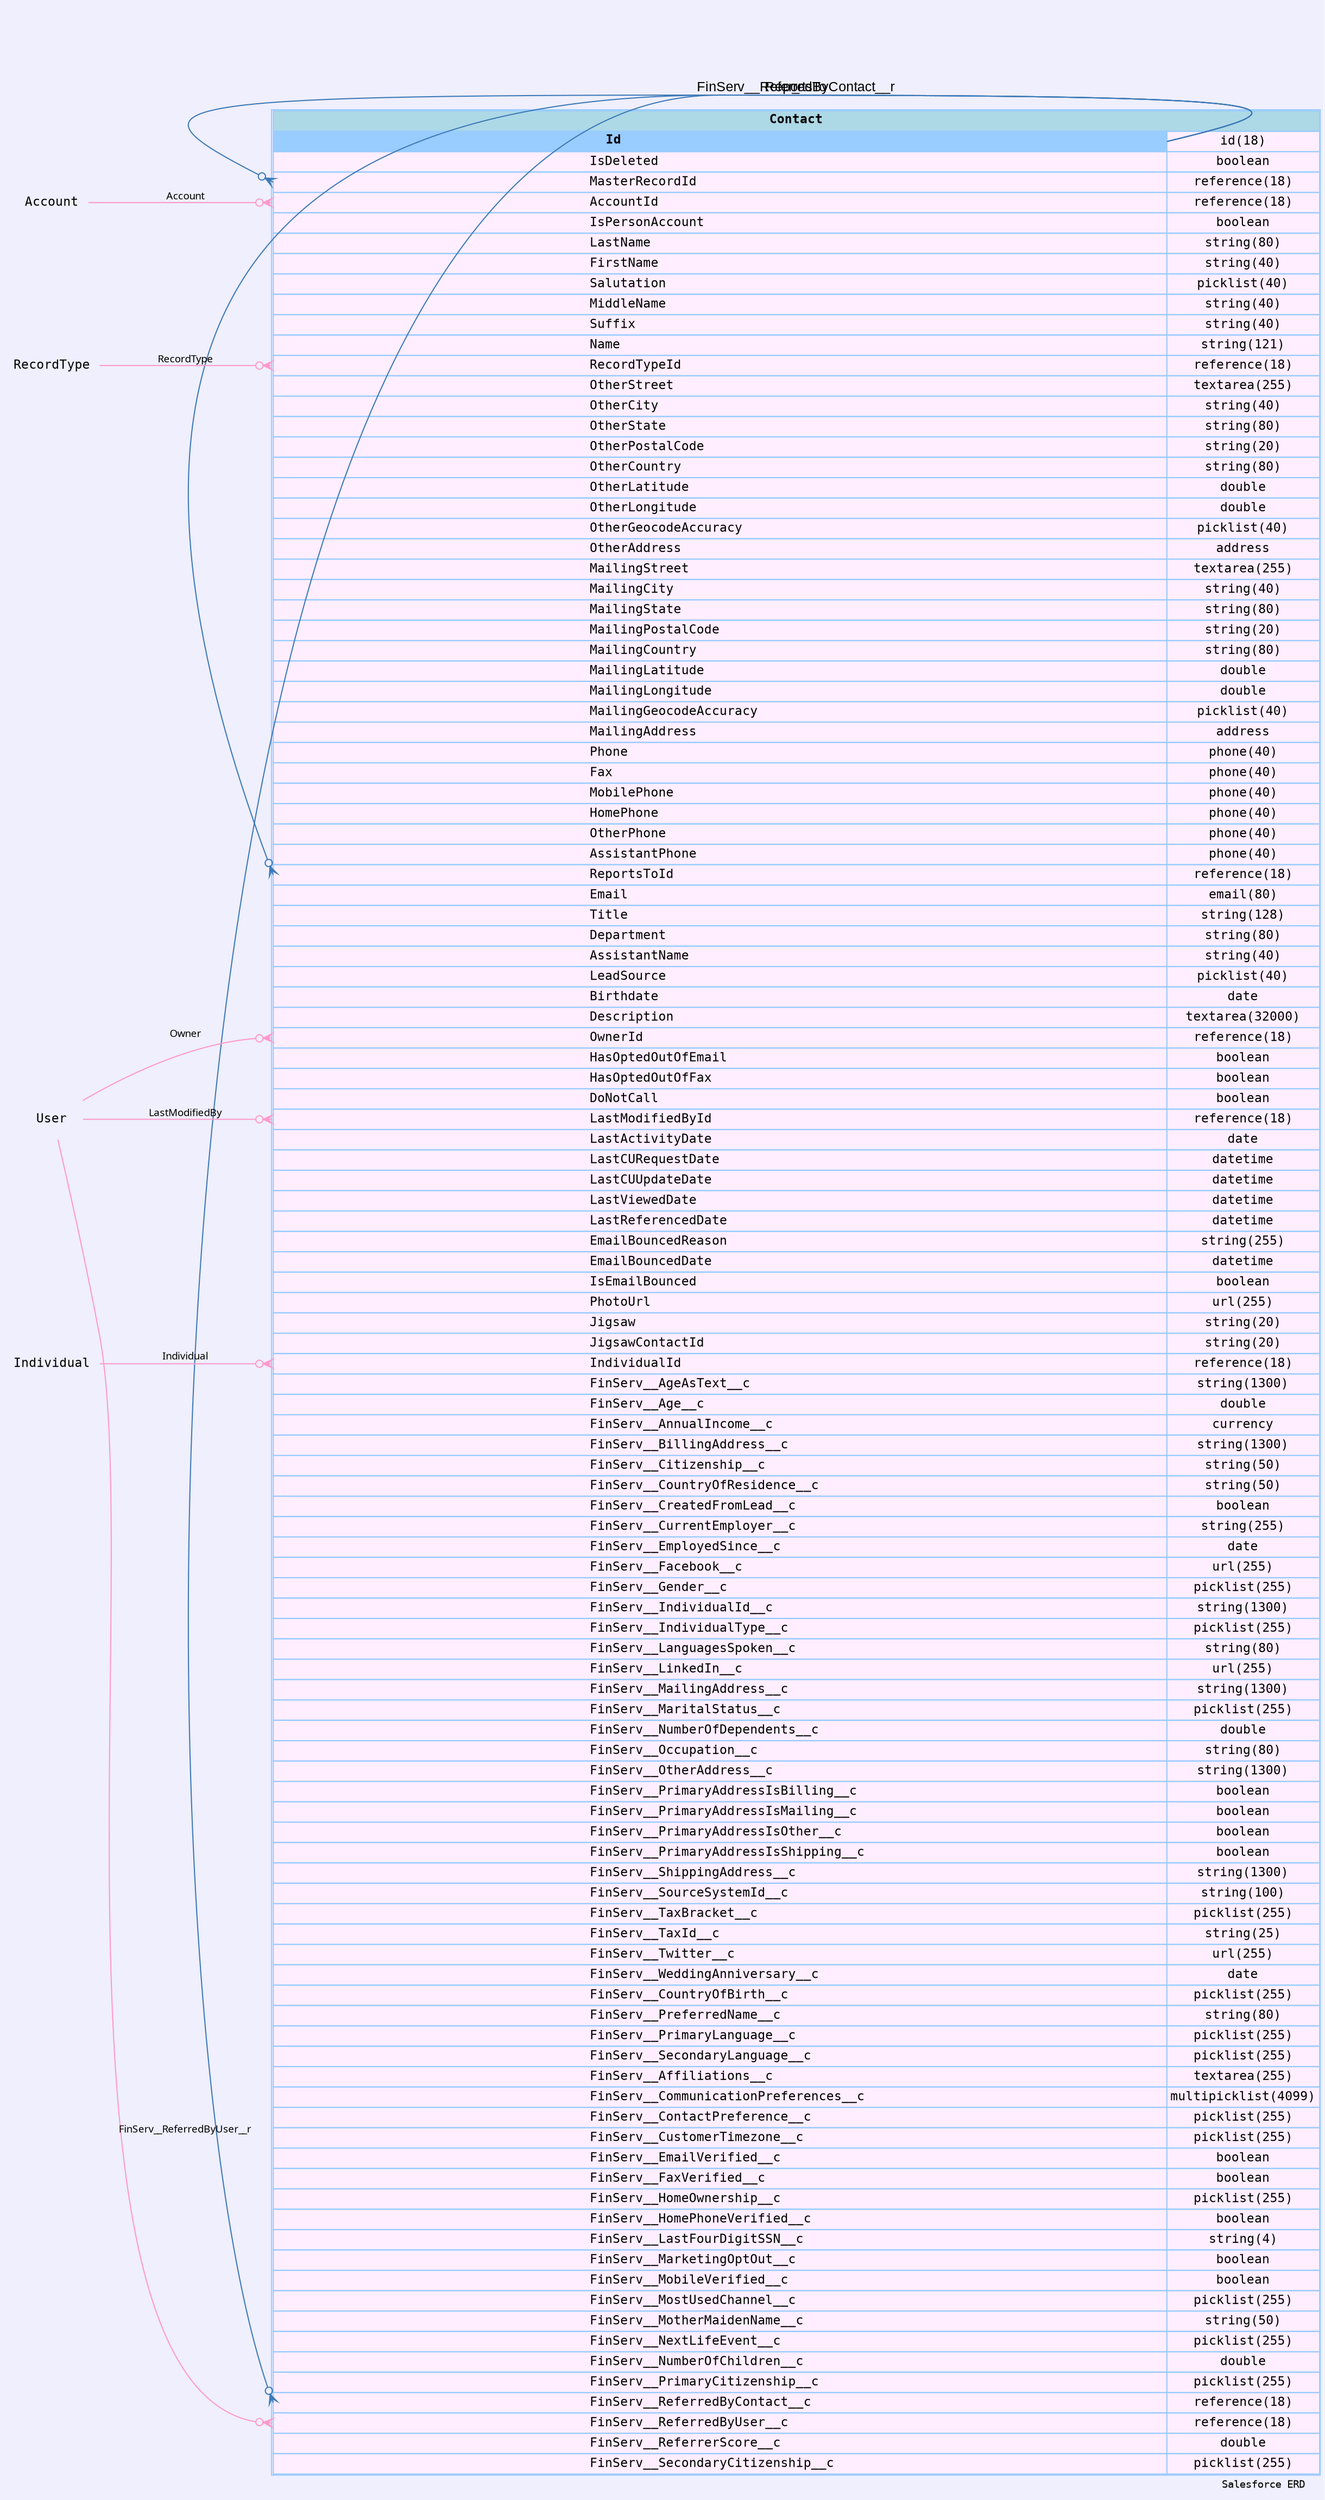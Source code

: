 
        digraph "Salesforce+ ERD" {  
            graph [  
              rankdir="RL"  
              bgcolor="#efeffd"  
              label="Salesforce ERD "  
              labeljust="r"  
              nodesep="0.18"  
              ranksep="0.46"        
              fontname="Courier"  
              fontsize="9"  
            ];  
            node [  
              fontname="Courier"  
              fontsize="11"  
              shape="plaintext"  
              color="#99ccff"  
            ];  
            edge [ arrowsize="0.8"   ];
        
            Contact [shape=none, margin=0, label=<
                <table border="1" cellborder="1" cellspacing="0" bgcolor="#ffeeff" >   
                  <tr><td colspan="3" bgcolor="lightblue"><b>Contact</b></td></tr>
             <tr>
                                        <td  bgcolor="#99ccff" port="Id" align="left">
                                           <b>Id</b>
                                        </td><td>id(18)</td></tr> <tr>
                                         <td port="IsDeleted" align="left">
                                         IsDeleted
                                       </td><td>boolean</td></tr> <tr>
                                         <td port="MasterRecordId" align="left">
                                         MasterRecordId
                                       </td><td>reference(18)</td></tr> <tr>
                                         <td port="AccountId" align="left">
                                         AccountId
                                       </td><td>reference(18)</td></tr> <tr>
                                         <td port="IsPersonAccount" align="left">
                                         IsPersonAccount
                                       </td><td>boolean</td></tr> <tr>
                                         <td port="LastName" align="left">
                                         LastName
                                       </td><td>string(80)</td></tr> <tr>
                                         <td port="FirstName" align="left">
                                         FirstName
                                       </td><td>string(40)</td></tr> <tr>
                                         <td port="Salutation" align="left">
                                         Salutation
                                       </td><td>picklist(40)</td></tr> <tr>
                                         <td port="MiddleName" align="left">
                                         MiddleName
                                       </td><td>string(40)</td></tr> <tr>
                                         <td port="Suffix" align="left">
                                         Suffix
                                       </td><td>string(40)</td></tr> <tr>
                                         <td port="Name" align="left">
                                         Name
                                       </td><td>string(121)</td></tr> <tr>
                                         <td port="RecordTypeId" align="left">
                                         RecordTypeId
                                       </td><td>reference(18)</td></tr> <tr>
                                         <td port="OtherStreet" align="left">
                                         OtherStreet
                                       </td><td>textarea(255)</td></tr> <tr>
                                         <td port="OtherCity" align="left">
                                         OtherCity
                                       </td><td>string(40)</td></tr> <tr>
                                         <td port="OtherState" align="left">
                                         OtherState
                                       </td><td>string(80)</td></tr> <tr>
                                         <td port="OtherPostalCode" align="left">
                                         OtherPostalCode
                                       </td><td>string(20)</td></tr> <tr>
                                         <td port="OtherCountry" align="left">
                                         OtherCountry
                                       </td><td>string(80)</td></tr> <tr>
                                         <td port="OtherLatitude" align="left">
                                         OtherLatitude
                                       </td><td>double</td></tr> <tr>
                                         <td port="OtherLongitude" align="left">
                                         OtherLongitude
                                       </td><td>double</td></tr> <tr>
                                         <td port="OtherGeocodeAccuracy" align="left">
                                         OtherGeocodeAccuracy
                                       </td><td>picklist(40)</td></tr> <tr>
                                         <td port="OtherAddress" align="left">
                                         OtherAddress
                                       </td><td>address</td></tr> <tr>
                                         <td port="MailingStreet" align="left">
                                         MailingStreet
                                       </td><td>textarea(255)</td></tr> <tr>
                                         <td port="MailingCity" align="left">
                                         MailingCity
                                       </td><td>string(40)</td></tr> <tr>
                                         <td port="MailingState" align="left">
                                         MailingState
                                       </td><td>string(80)</td></tr> <tr>
                                         <td port="MailingPostalCode" align="left">
                                         MailingPostalCode
                                       </td><td>string(20)</td></tr> <tr>
                                         <td port="MailingCountry" align="left">
                                         MailingCountry
                                       </td><td>string(80)</td></tr> <tr>
                                         <td port="MailingLatitude" align="left">
                                         MailingLatitude
                                       </td><td>double</td></tr> <tr>
                                         <td port="MailingLongitude" align="left">
                                         MailingLongitude
                                       </td><td>double</td></tr> <tr>
                                         <td port="MailingGeocodeAccuracy" align="left">
                                         MailingGeocodeAccuracy
                                       </td><td>picklist(40)</td></tr> <tr>
                                         <td port="MailingAddress" align="left">
                                         MailingAddress
                                       </td><td>address</td></tr> <tr>
                                         <td port="Phone" align="left">
                                         Phone
                                       </td><td>phone(40)</td></tr> <tr>
                                         <td port="Fax" align="left">
                                         Fax
                                       </td><td>phone(40)</td></tr> <tr>
                                         <td port="MobilePhone" align="left">
                                         MobilePhone
                                       </td><td>phone(40)</td></tr> <tr>
                                         <td port="HomePhone" align="left">
                                         HomePhone
                                       </td><td>phone(40)</td></tr> <tr>
                                         <td port="OtherPhone" align="left">
                                         OtherPhone
                                       </td><td>phone(40)</td></tr> <tr>
                                         <td port="AssistantPhone" align="left">
                                         AssistantPhone
                                       </td><td>phone(40)</td></tr> <tr>
                                         <td port="ReportsToId" align="left">
                                         ReportsToId
                                       </td><td>reference(18)</td></tr> <tr>
                                         <td port="Email" align="left">
                                         Email
                                       </td><td>email(80)</td></tr> <tr>
                                         <td port="Title" align="left">
                                         Title
                                       </td><td>string(128)</td></tr> <tr>
                                         <td port="Department" align="left">
                                         Department
                                       </td><td>string(80)</td></tr> <tr>
                                         <td port="AssistantName" align="left">
                                         AssistantName
                                       </td><td>string(40)</td></tr> <tr>
                                         <td port="LeadSource" align="left">
                                         LeadSource
                                       </td><td>picklist(40)</td></tr> <tr>
                                         <td port="Birthdate" align="left">
                                         Birthdate
                                       </td><td>date</td></tr> <tr>
                                         <td port="Description" align="left">
                                         Description
                                       </td><td>textarea(32000)</td></tr> <tr>
                                         <td port="OwnerId" align="left">
                                         OwnerId
                                       </td><td>reference(18)</td></tr> <tr>
                                         <td port="HasOptedOutOfEmail" align="left">
                                         HasOptedOutOfEmail
                                       </td><td>boolean</td></tr> <tr>
                                         <td port="HasOptedOutOfFax" align="left">
                                         HasOptedOutOfFax
                                       </td><td>boolean</td></tr> <tr>
                                         <td port="DoNotCall" align="left">
                                         DoNotCall
                                       </td><td>boolean</td></tr> <tr>
                                         <td port="LastModifiedById" align="left">
                                         LastModifiedById
                                       </td><td>reference(18)</td></tr> <tr>
                                         <td port="LastActivityDate" align="left">
                                         LastActivityDate
                                       </td><td>date</td></tr> <tr>
                                         <td port="LastCURequestDate" align="left">
                                         LastCURequestDate
                                       </td><td>datetime</td></tr> <tr>
                                         <td port="LastCUUpdateDate" align="left">
                                         LastCUUpdateDate
                                       </td><td>datetime</td></tr> <tr>
                                         <td port="LastViewedDate" align="left">
                                         LastViewedDate
                                       </td><td>datetime</td></tr> <tr>
                                         <td port="LastReferencedDate" align="left">
                                         LastReferencedDate
                                       </td><td>datetime</td></tr> <tr>
                                         <td port="EmailBouncedReason" align="left">
                                         EmailBouncedReason
                                       </td><td>string(255)</td></tr> <tr>
                                         <td port="EmailBouncedDate" align="left">
                                         EmailBouncedDate
                                       </td><td>datetime</td></tr> <tr>
                                         <td port="IsEmailBounced" align="left">
                                         IsEmailBounced
                                       </td><td>boolean</td></tr> <tr>
                                         <td port="PhotoUrl" align="left">
                                         PhotoUrl
                                       </td><td>url(255)</td></tr> <tr>
                                         <td port="Jigsaw" align="left">
                                         Jigsaw
                                       </td><td>string(20)</td></tr> <tr>
                                         <td port="JigsawContactId" align="left">
                                         JigsawContactId
                                       </td><td>string(20)</td></tr> <tr>
                                         <td port="IndividualId" align="left">
                                         IndividualId
                                       </td><td>reference(18)</td></tr> <tr>
                                         <td port="FinServ__AgeAsText__c" align="left">
                                         FinServ__AgeAsText__c
                                       </td><td>string(1300)</td></tr> <tr>
                                         <td port="FinServ__Age__c" align="left">
                                         FinServ__Age__c
                                       </td><td>double</td></tr> <tr>
                                         <td port="FinServ__AnnualIncome__c" align="left">
                                         FinServ__AnnualIncome__c
                                       </td><td>currency</td></tr> <tr>
                                         <td port="FinServ__BillingAddress__c" align="left">
                                         FinServ__BillingAddress__c
                                       </td><td>string(1300)</td></tr> <tr>
                                         <td port="FinServ__Citizenship__c" align="left">
                                         FinServ__Citizenship__c
                                       </td><td>string(50)</td></tr> <tr>
                                         <td port="FinServ__CountryOfResidence__c" align="left">
                                         FinServ__CountryOfResidence__c
                                       </td><td>string(50)</td></tr> <tr>
                                         <td port="FinServ__CreatedFromLead__c" align="left">
                                         FinServ__CreatedFromLead__c
                                       </td><td>boolean</td></tr> <tr>
                                         <td port="FinServ__CurrentEmployer__c" align="left">
                                         FinServ__CurrentEmployer__c
                                       </td><td>string(255)</td></tr> <tr>
                                         <td port="FinServ__EmployedSince__c" align="left">
                                         FinServ__EmployedSince__c
                                       </td><td>date</td></tr> <tr>
                                         <td port="FinServ__Facebook__c" align="left">
                                         FinServ__Facebook__c
                                       </td><td>url(255)</td></tr> <tr>
                                         <td port="FinServ__Gender__c" align="left">
                                         FinServ__Gender__c
                                       </td><td>picklist(255)</td></tr> <tr>
                                         <td port="FinServ__IndividualId__c" align="left">
                                         FinServ__IndividualId__c
                                       </td><td>string(1300)</td></tr> <tr>
                                         <td port="FinServ__IndividualType__c" align="left">
                                         FinServ__IndividualType__c
                                       </td><td>picklist(255)</td></tr> <tr>
                                         <td port="FinServ__LanguagesSpoken__c" align="left">
                                         FinServ__LanguagesSpoken__c
                                       </td><td>string(80)</td></tr> <tr>
                                         <td port="FinServ__LinkedIn__c" align="left">
                                         FinServ__LinkedIn__c
                                       </td><td>url(255)</td></tr> <tr>
                                         <td port="FinServ__MailingAddress__c" align="left">
                                         FinServ__MailingAddress__c
                                       </td><td>string(1300)</td></tr> <tr>
                                         <td port="FinServ__MaritalStatus__c" align="left">
                                         FinServ__MaritalStatus__c
                                       </td><td>picklist(255)</td></tr> <tr>
                                         <td port="FinServ__NumberOfDependents__c" align="left">
                                         FinServ__NumberOfDependents__c
                                       </td><td>double</td></tr> <tr>
                                         <td port="FinServ__Occupation__c" align="left">
                                         FinServ__Occupation__c
                                       </td><td>string(80)</td></tr> <tr>
                                         <td port="FinServ__OtherAddress__c" align="left">
                                         FinServ__OtherAddress__c
                                       </td><td>string(1300)</td></tr> <tr>
                                         <td port="FinServ__PrimaryAddressIsBilling__c" align="left">
                                         FinServ__PrimaryAddressIsBilling__c
                                       </td><td>boolean</td></tr> <tr>
                                         <td port="FinServ__PrimaryAddressIsMailing__c" align="left">
                                         FinServ__PrimaryAddressIsMailing__c
                                       </td><td>boolean</td></tr> <tr>
                                         <td port="FinServ__PrimaryAddressIsOther__c" align="left">
                                         FinServ__PrimaryAddressIsOther__c
                                       </td><td>boolean</td></tr> <tr>
                                         <td port="FinServ__PrimaryAddressIsShipping__c" align="left">
                                         FinServ__PrimaryAddressIsShipping__c
                                       </td><td>boolean</td></tr> <tr>
                                         <td port="FinServ__ShippingAddress__c" align="left">
                                         FinServ__ShippingAddress__c
                                       </td><td>string(1300)</td></tr> <tr>
                                         <td port="FinServ__SourceSystemId__c" align="left">
                                         FinServ__SourceSystemId__c
                                       </td><td>string(100)</td></tr> <tr>
                                         <td port="FinServ__TaxBracket__c" align="left">
                                         FinServ__TaxBracket__c
                                       </td><td>picklist(255)</td></tr> <tr>
                                         <td port="FinServ__TaxId__c" align="left">
                                         FinServ__TaxId__c
                                       </td><td>string(25)</td></tr> <tr>
                                         <td port="FinServ__Twitter__c" align="left">
                                         FinServ__Twitter__c
                                       </td><td>url(255)</td></tr> <tr>
                                         <td port="FinServ__WeddingAnniversary__c" align="left">
                                         FinServ__WeddingAnniversary__c
                                       </td><td>date</td></tr> <tr>
                                         <td port="FinServ__CountryOfBirth__c" align="left">
                                         FinServ__CountryOfBirth__c
                                       </td><td>picklist(255)</td></tr> <tr>
                                         <td port="FinServ__PreferredName__c" align="left">
                                         FinServ__PreferredName__c
                                       </td><td>string(80)</td></tr> <tr>
                                         <td port="FinServ__PrimaryLanguage__c" align="left">
                                         FinServ__PrimaryLanguage__c
                                       </td><td>picklist(255)</td></tr> <tr>
                                         <td port="FinServ__SecondaryLanguage__c" align="left">
                                         FinServ__SecondaryLanguage__c
                                       </td><td>picklist(255)</td></tr> <tr>
                                         <td port="FinServ__Affiliations__c" align="left">
                                         FinServ__Affiliations__c
                                       </td><td>textarea(255)</td></tr> <tr>
                                         <td port="FinServ__CommunicationPreferences__c" align="left">
                                         FinServ__CommunicationPreferences__c
                                       </td><td>multipicklist(4099)</td></tr> <tr>
                                         <td port="FinServ__ContactPreference__c" align="left">
                                         FinServ__ContactPreference__c
                                       </td><td>picklist(255)</td></tr> <tr>
                                         <td port="FinServ__CustomerTimezone__c" align="left">
                                         FinServ__CustomerTimezone__c
                                       </td><td>picklist(255)</td></tr> <tr>
                                         <td port="FinServ__EmailVerified__c" align="left">
                                         FinServ__EmailVerified__c
                                       </td><td>boolean</td></tr> <tr>
                                         <td port="FinServ__FaxVerified__c" align="left">
                                         FinServ__FaxVerified__c
                                       </td><td>boolean</td></tr> <tr>
                                         <td port="FinServ__HomeOwnership__c" align="left">
                                         FinServ__HomeOwnership__c
                                       </td><td>picklist(255)</td></tr> <tr>
                                         <td port="FinServ__HomePhoneVerified__c" align="left">
                                         FinServ__HomePhoneVerified__c
                                       </td><td>boolean</td></tr> <tr>
                                         <td port="FinServ__LastFourDigitSSN__c" align="left">
                                         FinServ__LastFourDigitSSN__c
                                       </td><td>string(4)</td></tr> <tr>
                                         <td port="FinServ__MarketingOptOut__c" align="left">
                                         FinServ__MarketingOptOut__c
                                       </td><td>boolean</td></tr> <tr>
                                         <td port="FinServ__MobileVerified__c" align="left">
                                         FinServ__MobileVerified__c
                                       </td><td>boolean</td></tr> <tr>
                                         <td port="FinServ__MostUsedChannel__c" align="left">
                                         FinServ__MostUsedChannel__c
                                       </td><td>picklist(255)</td></tr> <tr>
                                         <td port="FinServ__MotherMaidenName__c" align="left">
                                         FinServ__MotherMaidenName__c
                                       </td><td>string(50)</td></tr> <tr>
                                         <td port="FinServ__NextLifeEvent__c" align="left">
                                         FinServ__NextLifeEvent__c
                                       </td><td>picklist(255)</td></tr> <tr>
                                         <td port="FinServ__NumberOfChildren__c" align="left">
                                         FinServ__NumberOfChildren__c
                                       </td><td>double</td></tr> <tr>
                                         <td port="FinServ__PrimaryCitizenship__c" align="left">
                                         FinServ__PrimaryCitizenship__c
                                       </td><td>picklist(255)</td></tr> <tr>
                                         <td port="FinServ__ReferredByContact__c" align="left">
                                         FinServ__ReferredByContact__c
                                       </td><td>reference(18)</td></tr> <tr>
                                         <td port="FinServ__ReferredByUser__c" align="left">
                                         FinServ__ReferredByUser__c
                                       </td><td>reference(18)</td></tr> <tr>
                                         <td port="FinServ__ReferrerScore__c" align="left">
                                         FinServ__ReferrerScore__c
                                       </td><td>double</td></tr> <tr>
                                         <td port="FinServ__SecondaryCitizenship__c" align="left">
                                         FinServ__SecondaryCitizenship__c
                                       </td><td>picklist(255)</td></tr>            
                </table>
                >
                  URL="#"
                  tooltip=" Contact "
                ];
            
                            "Contact" : "MasterRecordId": w -> 
                                  "Contact" : "Id" 
                                           : e 
                                          [arrowhead=none 
                                           dir=back 
                                           arrowtail=crowodot 
                                           color="#3e7ab7"
                                           label="_"
                                           fontname="Arial"
                                           fontsize="12"
                                          ];
                      
                            "Contact" : "AccountId": w -> 
                                  "Account" : "Id" 
                                           : e 
                                          [arrowhead=none 
                                           dir=back 
                                           arrowtail=crowodot 
                                           color="#ff99cc"
                                           label="Account"
                                           fontname="Monaco"
                                           fontsize="9"
                                          ];
                      
                            "Contact" : "RecordTypeId": w -> 
                                  "RecordType" : "Id" 
                                           : e 
                                          [arrowhead=none 
                                           dir=back 
                                           arrowtail=crowodot 
                                           color="#ff99cc"
                                           label="RecordType"
                                           fontname="Monaco"
                                           fontsize="9"
                                          ];
                      
                            "Contact" : "ReportsToId": w -> 
                                  "Contact" : "Id" 
                                           : e 
                                          [arrowhead=none 
                                           dir=back 
                                           arrowtail=crowodot 
                                           color="#3e7ab7"
                                           label="ReportsTo"
                                           fontname="Arial"
                                           fontsize="12"
                                          ];
                      
                            "Contact" : "OwnerId": w -> 
                                  "User" : "Id" 
                                           : e 
                                          [arrowhead=none 
                                           dir=back 
                                           arrowtail=crowodot 
                                           color="#ff99cc"
                                           label="Owner"
                                           fontname="Monaco"
                                           fontsize="9"
                                          ];
                      
                            "Contact" : "LastModifiedById": w -> 
                                  "User" : "Id" 
                                           : e 
                                          [arrowhead=none 
                                           dir=back 
                                           arrowtail=crowodot 
                                           color="#ff99cc"
                                           label="LastModifiedBy"
                                           fontname="Monaco"
                                           fontsize="9"
                                          ];
                      
                            "Contact" : "IndividualId": w -> 
                                  "Individual" : "Id" 
                                           : e 
                                          [arrowhead=none 
                                           dir=back 
                                           arrowtail=crowodot 
                                           color="#ff99cc"
                                           label="Individual"
                                           fontname="Monaco"
                                           fontsize="9"
                                          ];
                      
                            "Contact" : "FinServ__ReferredByContact__c": w -> 
                                  "Contact" : "Id" 
                                           : e 
                                          [arrowhead=none 
                                           dir=back 
                                           arrowtail=crowodot 
                                           color="#3e7ab7"
                                           label="FinServ__ReferredByContact__r"
                                           fontname="Arial"
                                           fontsize="12"
                                          ];
                      
                            "Contact" : "FinServ__ReferredByUser__c": w -> 
                                  "User" : "Id" 
                                           : e 
                                          [arrowhead=none 
                                           dir=back 
                                           arrowtail=crowodot 
                                           color="#ff99cc"
                                           label="FinServ__ReferredByUser__r"
                                           fontname="Monaco"
                                           fontsize="9"
                                          ];
                      }